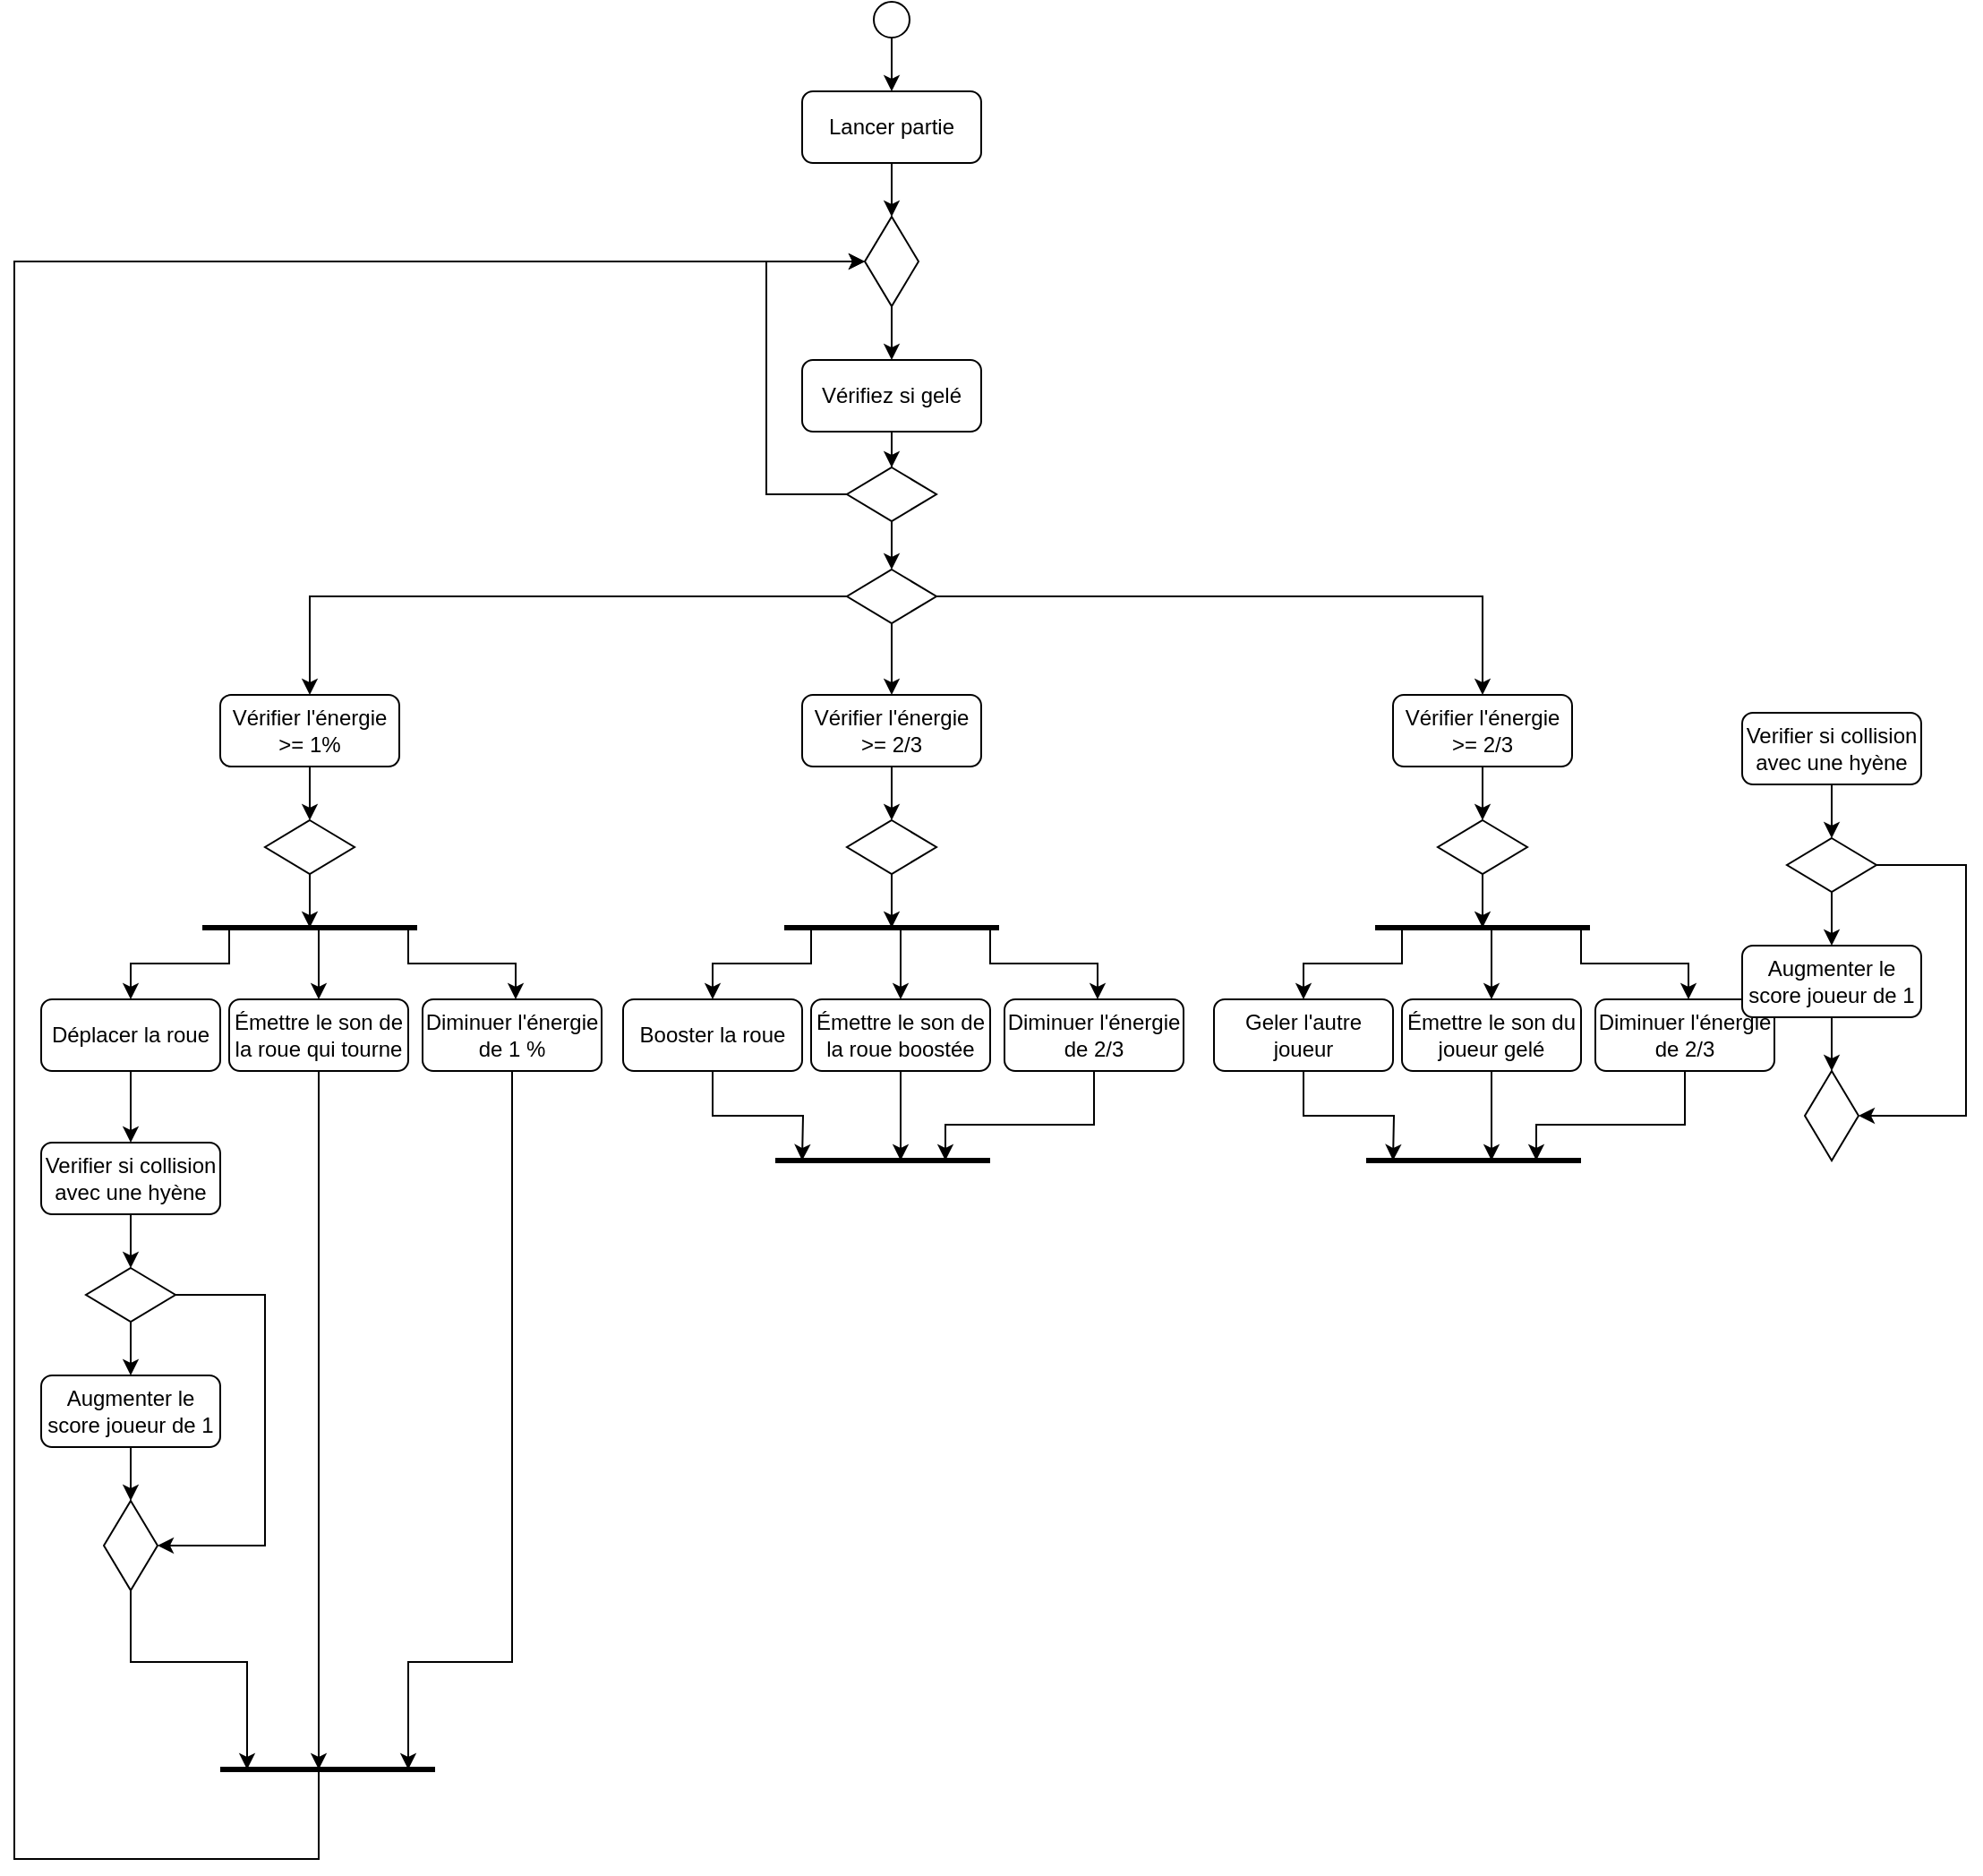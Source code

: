 <mxfile version="26.2.13">
  <diagram name="Page-1" id="c7-hRY8DfMiNaXvnUUdZ">
    <mxGraphModel dx="1748" dy="946" grid="1" gridSize="10" guides="1" tooltips="1" connect="1" arrows="1" fold="1" page="1" pageScale="1" pageWidth="1100" pageHeight="850" math="0" shadow="0">
      <root>
        <mxCell id="0" />
        <mxCell id="1" parent="0" />
        <mxCell id="i3L0F_zGx0VAiGbkec1p-10" style="edgeStyle=orthogonalEdgeStyle;rounded=0;orthogonalLoop=1;jettySize=auto;html=1;entryX=0.5;entryY=0;entryDx=0;entryDy=0;" edge="1" parent="1" source="i3L0F_zGx0VAiGbkec1p-2" target="i3L0F_zGx0VAiGbkec1p-9">
          <mxGeometry relative="1" as="geometry" />
        </mxCell>
        <mxCell id="i3L0F_zGx0VAiGbkec1p-2" value="" style="ellipse;whiteSpace=wrap;html=1;aspect=fixed;" vertex="1" parent="1">
          <mxGeometry x="490" y="13" width="20" height="20" as="geometry" />
        </mxCell>
        <mxCell id="i3L0F_zGx0VAiGbkec1p-13" style="edgeStyle=orthogonalEdgeStyle;rounded=0;orthogonalLoop=1;jettySize=auto;html=1;entryX=0.5;entryY=0;entryDx=0;entryDy=0;" edge="1" parent="1" source="i3L0F_zGx0VAiGbkec1p-9" target="i3L0F_zGx0VAiGbkec1p-11">
          <mxGeometry relative="1" as="geometry" />
        </mxCell>
        <mxCell id="i3L0F_zGx0VAiGbkec1p-9" value="Lancer partie" style="rounded=1;whiteSpace=wrap;html=1;" vertex="1" parent="1">
          <mxGeometry x="450" y="63" width="100" height="40" as="geometry" />
        </mxCell>
        <mxCell id="i3L0F_zGx0VAiGbkec1p-51" style="edgeStyle=orthogonalEdgeStyle;rounded=0;orthogonalLoop=1;jettySize=auto;html=1;" edge="1" parent="1" target="i3L0F_zGx0VAiGbkec1p-11">
          <mxGeometry relative="1" as="geometry">
            <mxPoint x="180" y="1000" as="sourcePoint" />
            <Array as="points">
              <mxPoint x="180" y="1010" />
              <mxPoint x="180" y="1050" />
              <mxPoint x="10" y="1050" />
              <mxPoint x="10" y="175" />
            </Array>
          </mxGeometry>
        </mxCell>
        <mxCell id="i3L0F_zGx0VAiGbkec1p-54" style="edgeStyle=orthogonalEdgeStyle;rounded=0;orthogonalLoop=1;jettySize=auto;html=1;entryX=0.5;entryY=0;entryDx=0;entryDy=0;" edge="1" parent="1" source="i3L0F_zGx0VAiGbkec1p-11" target="i3L0F_zGx0VAiGbkec1p-18">
          <mxGeometry relative="1" as="geometry" />
        </mxCell>
        <mxCell id="i3L0F_zGx0VAiGbkec1p-11" value="" style="rhombus;whiteSpace=wrap;html=1;" vertex="1" parent="1">
          <mxGeometry x="485" y="133" width="30" height="50" as="geometry" />
        </mxCell>
        <mxCell id="i3L0F_zGx0VAiGbkec1p-35" style="edgeStyle=orthogonalEdgeStyle;rounded=0;orthogonalLoop=1;jettySize=auto;html=1;entryX=0.5;entryY=0;entryDx=0;entryDy=0;" edge="1" parent="1" source="i3L0F_zGx0VAiGbkec1p-17" target="i3L0F_zGx0VAiGbkec1p-26">
          <mxGeometry relative="1" as="geometry" />
        </mxCell>
        <mxCell id="i3L0F_zGx0VAiGbkec1p-17" value="Vérifier l&#39;énergie &amp;gt;= 1%" style="rounded=1;whiteSpace=wrap;html=1;" vertex="1" parent="1">
          <mxGeometry x="125" y="400" width="100" height="40" as="geometry" />
        </mxCell>
        <mxCell id="i3L0F_zGx0VAiGbkec1p-55" style="edgeStyle=orthogonalEdgeStyle;rounded=0;orthogonalLoop=1;jettySize=auto;html=1;entryX=0.5;entryY=0;entryDx=0;entryDy=0;" edge="1" parent="1" source="i3L0F_zGx0VAiGbkec1p-18" target="i3L0F_zGx0VAiGbkec1p-52">
          <mxGeometry relative="1" as="geometry" />
        </mxCell>
        <mxCell id="i3L0F_zGx0VAiGbkec1p-18" value="Vérifiez si gelé" style="rounded=1;whiteSpace=wrap;html=1;" vertex="1" parent="1">
          <mxGeometry x="450" y="213" width="100" height="40" as="geometry" />
        </mxCell>
        <mxCell id="i3L0F_zGx0VAiGbkec1p-37" style="edgeStyle=orthogonalEdgeStyle;rounded=0;orthogonalLoop=1;jettySize=auto;html=1;" edge="1" parent="1" target="i3L0F_zGx0VAiGbkec1p-19">
          <mxGeometry relative="1" as="geometry">
            <mxPoint x="120" y="530.0" as="sourcePoint" />
            <Array as="points">
              <mxPoint x="130" y="530" />
              <mxPoint x="130" y="550" />
              <mxPoint x="75" y="550" />
            </Array>
          </mxGeometry>
        </mxCell>
        <mxCell id="i3L0F_zGx0VAiGbkec1p-43" style="edgeStyle=orthogonalEdgeStyle;rounded=0;orthogonalLoop=1;jettySize=auto;html=1;entryX=0.5;entryY=0;entryDx=0;entryDy=0;" edge="1" parent="1" source="i3L0F_zGx0VAiGbkec1p-19" target="i3L0F_zGx0VAiGbkec1p-21">
          <mxGeometry relative="1" as="geometry" />
        </mxCell>
        <mxCell id="i3L0F_zGx0VAiGbkec1p-19" value="Déplacer la roue" style="rounded=1;whiteSpace=wrap;html=1;" vertex="1" parent="1">
          <mxGeometry x="25" y="570" width="100" height="40" as="geometry" />
        </mxCell>
        <mxCell id="i3L0F_zGx0VAiGbkec1p-38" style="edgeStyle=orthogonalEdgeStyle;rounded=0;orthogonalLoop=1;jettySize=auto;html=1;" edge="1" parent="1" target="i3L0F_zGx0VAiGbkec1p-20">
          <mxGeometry relative="1" as="geometry">
            <mxPoint x="190.0" y="530.0" as="sourcePoint" />
            <Array as="points">
              <mxPoint x="180" y="530" />
            </Array>
          </mxGeometry>
        </mxCell>
        <mxCell id="i3L0F_zGx0VAiGbkec1p-49" style="edgeStyle=orthogonalEdgeStyle;rounded=0;orthogonalLoop=1;jettySize=auto;html=1;" edge="1" parent="1" source="i3L0F_zGx0VAiGbkec1p-20">
          <mxGeometry relative="1" as="geometry">
            <mxPoint x="180" y="1000.0" as="targetPoint" />
          </mxGeometry>
        </mxCell>
        <mxCell id="i3L0F_zGx0VAiGbkec1p-20" value="Émettre le son de la roue qui tourne" style="rounded=1;whiteSpace=wrap;html=1;" vertex="1" parent="1">
          <mxGeometry x="130" y="570" width="100" height="40" as="geometry" />
        </mxCell>
        <mxCell id="i3L0F_zGx0VAiGbkec1p-44" style="edgeStyle=orthogonalEdgeStyle;rounded=0;orthogonalLoop=1;jettySize=auto;html=1;entryX=0.5;entryY=0;entryDx=0;entryDy=0;" edge="1" parent="1" source="i3L0F_zGx0VAiGbkec1p-21" target="i3L0F_zGx0VAiGbkec1p-29">
          <mxGeometry relative="1" as="geometry" />
        </mxCell>
        <mxCell id="i3L0F_zGx0VAiGbkec1p-21" value="Verifier si collision avec une hyène" style="rounded=1;whiteSpace=wrap;html=1;" vertex="1" parent="1">
          <mxGeometry x="25" y="650" width="100" height="40" as="geometry" />
        </mxCell>
        <mxCell id="i3L0F_zGx0VAiGbkec1p-39" style="edgeStyle=orthogonalEdgeStyle;rounded=0;orthogonalLoop=1;jettySize=auto;html=1;" edge="1" parent="1" target="i3L0F_zGx0VAiGbkec1p-22">
          <mxGeometry relative="1" as="geometry">
            <mxPoint x="220.0" y="530.0" as="sourcePoint" />
            <Array as="points">
              <mxPoint x="230" y="530" />
              <mxPoint x="230" y="550" />
              <mxPoint x="290" y="550" />
            </Array>
          </mxGeometry>
        </mxCell>
        <mxCell id="i3L0F_zGx0VAiGbkec1p-50" style="edgeStyle=orthogonalEdgeStyle;rounded=0;orthogonalLoop=1;jettySize=auto;html=1;" edge="1" parent="1" source="i3L0F_zGx0VAiGbkec1p-22">
          <mxGeometry relative="1" as="geometry">
            <mxPoint x="230" y="1000.0" as="targetPoint" />
            <Array as="points">
              <mxPoint x="288" y="940" />
              <mxPoint x="230" y="940" />
            </Array>
          </mxGeometry>
        </mxCell>
        <mxCell id="i3L0F_zGx0VAiGbkec1p-22" value="Diminuer l&#39;énergie de 1 %" style="rounded=1;whiteSpace=wrap;html=1;" vertex="1" parent="1">
          <mxGeometry x="238" y="570" width="100" height="40" as="geometry" />
        </mxCell>
        <mxCell id="i3L0F_zGx0VAiGbkec1p-46" style="edgeStyle=orthogonalEdgeStyle;rounded=0;orthogonalLoop=1;jettySize=auto;html=1;entryX=0.5;entryY=0;entryDx=0;entryDy=0;" edge="1" parent="1" source="i3L0F_zGx0VAiGbkec1p-23" target="i3L0F_zGx0VAiGbkec1p-31">
          <mxGeometry relative="1" as="geometry" />
        </mxCell>
        <mxCell id="i3L0F_zGx0VAiGbkec1p-23" value="Augmenter le score joueur de 1" style="rounded=1;whiteSpace=wrap;html=1;" vertex="1" parent="1">
          <mxGeometry x="25" y="780" width="100" height="40" as="geometry" />
        </mxCell>
        <mxCell id="i3L0F_zGx0VAiGbkec1p-36" style="edgeStyle=orthogonalEdgeStyle;rounded=0;orthogonalLoop=1;jettySize=auto;html=1;" edge="1" parent="1" source="i3L0F_zGx0VAiGbkec1p-26">
          <mxGeometry relative="1" as="geometry">
            <mxPoint x="175" y="530" as="targetPoint" />
          </mxGeometry>
        </mxCell>
        <mxCell id="i3L0F_zGx0VAiGbkec1p-26" value="" style="rhombus;whiteSpace=wrap;html=1;" vertex="1" parent="1">
          <mxGeometry x="150" y="470" width="50" height="30" as="geometry" />
        </mxCell>
        <mxCell id="i3L0F_zGx0VAiGbkec1p-27" value="" style="endArrow=none;html=1;rounded=0;endSize=6;startSize=6;strokeWidth=3;" edge="1" parent="1">
          <mxGeometry width="50" height="50" relative="1" as="geometry">
            <mxPoint x="115" y="530" as="sourcePoint" />
            <mxPoint x="235" y="530" as="targetPoint" />
          </mxGeometry>
        </mxCell>
        <mxCell id="i3L0F_zGx0VAiGbkec1p-45" style="edgeStyle=orthogonalEdgeStyle;rounded=0;orthogonalLoop=1;jettySize=auto;html=1;entryX=0.5;entryY=0;entryDx=0;entryDy=0;" edge="1" parent="1" source="i3L0F_zGx0VAiGbkec1p-29" target="i3L0F_zGx0VAiGbkec1p-23">
          <mxGeometry relative="1" as="geometry" />
        </mxCell>
        <mxCell id="i3L0F_zGx0VAiGbkec1p-47" style="edgeStyle=orthogonalEdgeStyle;rounded=0;orthogonalLoop=1;jettySize=auto;html=1;entryX=1;entryY=0.5;entryDx=0;entryDy=0;" edge="1" parent="1" source="i3L0F_zGx0VAiGbkec1p-29" target="i3L0F_zGx0VAiGbkec1p-31">
          <mxGeometry relative="1" as="geometry">
            <Array as="points">
              <mxPoint x="150" y="735" />
              <mxPoint x="150" y="875" />
            </Array>
          </mxGeometry>
        </mxCell>
        <mxCell id="i3L0F_zGx0VAiGbkec1p-29" value="" style="rhombus;whiteSpace=wrap;html=1;" vertex="1" parent="1">
          <mxGeometry x="50" y="720" width="50" height="30" as="geometry" />
        </mxCell>
        <mxCell id="i3L0F_zGx0VAiGbkec1p-30" value="" style="endArrow=none;html=1;rounded=0;endSize=6;startSize=6;strokeWidth=3;" edge="1" parent="1">
          <mxGeometry width="50" height="50" relative="1" as="geometry">
            <mxPoint x="125" y="1000" as="sourcePoint" />
            <mxPoint x="245" y="1000" as="targetPoint" />
          </mxGeometry>
        </mxCell>
        <mxCell id="i3L0F_zGx0VAiGbkec1p-48" style="edgeStyle=orthogonalEdgeStyle;rounded=0;orthogonalLoop=1;jettySize=auto;html=1;" edge="1" parent="1" source="i3L0F_zGx0VAiGbkec1p-31">
          <mxGeometry relative="1" as="geometry">
            <mxPoint x="140" y="1000.0" as="targetPoint" />
            <Array as="points">
              <mxPoint x="75" y="940" />
              <mxPoint x="140" y="940" />
            </Array>
          </mxGeometry>
        </mxCell>
        <mxCell id="i3L0F_zGx0VAiGbkec1p-31" value="" style="rhombus;whiteSpace=wrap;html=1;" vertex="1" parent="1">
          <mxGeometry x="60" y="850" width="30" height="50" as="geometry" />
        </mxCell>
        <mxCell id="i3L0F_zGx0VAiGbkec1p-74" style="edgeStyle=orthogonalEdgeStyle;rounded=0;orthogonalLoop=1;jettySize=auto;html=1;entryX=0.5;entryY=0;entryDx=0;entryDy=0;" edge="1" parent="1" source="i3L0F_zGx0VAiGbkec1p-52" target="i3L0F_zGx0VAiGbkec1p-56">
          <mxGeometry relative="1" as="geometry" />
        </mxCell>
        <mxCell id="i3L0F_zGx0VAiGbkec1p-94" style="edgeStyle=orthogonalEdgeStyle;rounded=0;orthogonalLoop=1;jettySize=auto;html=1;entryX=0;entryY=0.5;entryDx=0;entryDy=0;" edge="1" parent="1" source="i3L0F_zGx0VAiGbkec1p-52" target="i3L0F_zGx0VAiGbkec1p-11">
          <mxGeometry relative="1" as="geometry">
            <Array as="points">
              <mxPoint x="430" y="288" />
              <mxPoint x="430" y="158" />
            </Array>
          </mxGeometry>
        </mxCell>
        <mxCell id="i3L0F_zGx0VAiGbkec1p-52" value="" style="rhombus;whiteSpace=wrap;html=1;" vertex="1" parent="1">
          <mxGeometry x="475" y="273" width="50" height="30" as="geometry" />
        </mxCell>
        <mxCell id="i3L0F_zGx0VAiGbkec1p-58" style="edgeStyle=orthogonalEdgeStyle;rounded=0;orthogonalLoop=1;jettySize=auto;html=1;entryX=0.5;entryY=0;entryDx=0;entryDy=0;" edge="1" parent="1" source="i3L0F_zGx0VAiGbkec1p-56" target="i3L0F_zGx0VAiGbkec1p-17">
          <mxGeometry relative="1" as="geometry" />
        </mxCell>
        <mxCell id="i3L0F_zGx0VAiGbkec1p-71" style="edgeStyle=orthogonalEdgeStyle;rounded=0;orthogonalLoop=1;jettySize=auto;html=1;entryX=0.5;entryY=0;entryDx=0;entryDy=0;" edge="1" parent="1" source="i3L0F_zGx0VAiGbkec1p-56" target="i3L0F_zGx0VAiGbkec1p-60">
          <mxGeometry relative="1" as="geometry" />
        </mxCell>
        <mxCell id="i3L0F_zGx0VAiGbkec1p-93" style="edgeStyle=orthogonalEdgeStyle;rounded=0;orthogonalLoop=1;jettySize=auto;html=1;entryX=0.5;entryY=0;entryDx=0;entryDy=0;" edge="1" parent="1" source="i3L0F_zGx0VAiGbkec1p-56" target="i3L0F_zGx0VAiGbkec1p-79">
          <mxGeometry relative="1" as="geometry" />
        </mxCell>
        <mxCell id="i3L0F_zGx0VAiGbkec1p-56" value="" style="rhombus;whiteSpace=wrap;html=1;" vertex="1" parent="1">
          <mxGeometry x="475" y="330" width="50" height="30" as="geometry" />
        </mxCell>
        <mxCell id="i3L0F_zGx0VAiGbkec1p-59" style="edgeStyle=orthogonalEdgeStyle;rounded=0;orthogonalLoop=1;jettySize=auto;html=1;entryX=0.5;entryY=0;entryDx=0;entryDy=0;" edge="1" parent="1" source="i3L0F_zGx0VAiGbkec1p-60" target="i3L0F_zGx0VAiGbkec1p-68">
          <mxGeometry relative="1" as="geometry" />
        </mxCell>
        <mxCell id="i3L0F_zGx0VAiGbkec1p-60" value="Vérifier l&#39;énergie &amp;gt;= 2/3" style="rounded=1;whiteSpace=wrap;html=1;" vertex="1" parent="1">
          <mxGeometry x="450" y="400" width="100" height="40" as="geometry" />
        </mxCell>
        <mxCell id="i3L0F_zGx0VAiGbkec1p-61" style="edgeStyle=orthogonalEdgeStyle;rounded=0;orthogonalLoop=1;jettySize=auto;html=1;" edge="1" parent="1" target="i3L0F_zGx0VAiGbkec1p-62">
          <mxGeometry relative="1" as="geometry">
            <mxPoint x="445" y="530.0" as="sourcePoint" />
            <Array as="points">
              <mxPoint x="455" y="530" />
              <mxPoint x="455" y="550" />
              <mxPoint x="400" y="550" />
            </Array>
          </mxGeometry>
        </mxCell>
        <mxCell id="i3L0F_zGx0VAiGbkec1p-75" style="edgeStyle=orthogonalEdgeStyle;rounded=0;orthogonalLoop=1;jettySize=auto;html=1;" edge="1" parent="1" source="i3L0F_zGx0VAiGbkec1p-62">
          <mxGeometry relative="1" as="geometry">
            <mxPoint x="450" y="660" as="targetPoint" />
          </mxGeometry>
        </mxCell>
        <mxCell id="i3L0F_zGx0VAiGbkec1p-62" value="Booster la roue" style="rounded=1;whiteSpace=wrap;html=1;" vertex="1" parent="1">
          <mxGeometry x="350" y="570" width="100" height="40" as="geometry" />
        </mxCell>
        <mxCell id="i3L0F_zGx0VAiGbkec1p-63" style="edgeStyle=orthogonalEdgeStyle;rounded=0;orthogonalLoop=1;jettySize=auto;html=1;" edge="1" parent="1" target="i3L0F_zGx0VAiGbkec1p-64">
          <mxGeometry relative="1" as="geometry">
            <mxPoint x="515.0" y="530.0" as="sourcePoint" />
            <Array as="points">
              <mxPoint x="505" y="530" />
            </Array>
          </mxGeometry>
        </mxCell>
        <mxCell id="i3L0F_zGx0VAiGbkec1p-76" style="edgeStyle=orthogonalEdgeStyle;rounded=0;orthogonalLoop=1;jettySize=auto;html=1;" edge="1" parent="1" source="i3L0F_zGx0VAiGbkec1p-64">
          <mxGeometry relative="1" as="geometry">
            <mxPoint x="505" y="660" as="targetPoint" />
          </mxGeometry>
        </mxCell>
        <mxCell id="i3L0F_zGx0VAiGbkec1p-64" value="Émettre le son de la roue boostée" style="rounded=1;whiteSpace=wrap;html=1;" vertex="1" parent="1">
          <mxGeometry x="455" y="570" width="100" height="40" as="geometry" />
        </mxCell>
        <mxCell id="i3L0F_zGx0VAiGbkec1p-65" style="edgeStyle=orthogonalEdgeStyle;rounded=0;orthogonalLoop=1;jettySize=auto;html=1;" edge="1" parent="1" target="i3L0F_zGx0VAiGbkec1p-66">
          <mxGeometry relative="1" as="geometry">
            <mxPoint x="545.0" y="530.0" as="sourcePoint" />
            <Array as="points">
              <mxPoint x="555" y="530" />
              <mxPoint x="555" y="550" />
              <mxPoint x="615" y="550" />
            </Array>
          </mxGeometry>
        </mxCell>
        <mxCell id="i3L0F_zGx0VAiGbkec1p-77" style="edgeStyle=orthogonalEdgeStyle;rounded=0;orthogonalLoop=1;jettySize=auto;html=1;" edge="1" parent="1" source="i3L0F_zGx0VAiGbkec1p-66">
          <mxGeometry relative="1" as="geometry">
            <mxPoint x="530" y="660" as="targetPoint" />
            <Array as="points">
              <mxPoint x="613" y="640" />
              <mxPoint x="530" y="640" />
            </Array>
          </mxGeometry>
        </mxCell>
        <mxCell id="i3L0F_zGx0VAiGbkec1p-66" value="Diminuer l&#39;énergie de 2/3" style="rounded=1;whiteSpace=wrap;html=1;" vertex="1" parent="1">
          <mxGeometry x="563" y="570" width="100" height="40" as="geometry" />
        </mxCell>
        <mxCell id="i3L0F_zGx0VAiGbkec1p-67" style="edgeStyle=orthogonalEdgeStyle;rounded=0;orthogonalLoop=1;jettySize=auto;html=1;" edge="1" parent="1" source="i3L0F_zGx0VAiGbkec1p-68">
          <mxGeometry relative="1" as="geometry">
            <mxPoint x="500" y="530" as="targetPoint" />
          </mxGeometry>
        </mxCell>
        <mxCell id="i3L0F_zGx0VAiGbkec1p-68" value="" style="rhombus;whiteSpace=wrap;html=1;" vertex="1" parent="1">
          <mxGeometry x="475" y="470" width="50" height="30" as="geometry" />
        </mxCell>
        <mxCell id="i3L0F_zGx0VAiGbkec1p-69" value="" style="endArrow=none;html=1;rounded=0;endSize=6;startSize=6;strokeWidth=3;" edge="1" parent="1">
          <mxGeometry width="50" height="50" relative="1" as="geometry">
            <mxPoint x="440" y="530" as="sourcePoint" />
            <mxPoint x="560" y="530" as="targetPoint" />
          </mxGeometry>
        </mxCell>
        <mxCell id="i3L0F_zGx0VAiGbkec1p-70" value="" style="endArrow=none;html=1;rounded=0;endSize=6;startSize=6;strokeWidth=3;" edge="1" parent="1">
          <mxGeometry width="50" height="50" relative="1" as="geometry">
            <mxPoint x="435" y="660" as="sourcePoint" />
            <mxPoint x="555" y="660" as="targetPoint" />
          </mxGeometry>
        </mxCell>
        <mxCell id="i3L0F_zGx0VAiGbkec1p-78" style="edgeStyle=orthogonalEdgeStyle;rounded=0;orthogonalLoop=1;jettySize=auto;html=1;entryX=0.5;entryY=0;entryDx=0;entryDy=0;" edge="1" parent="1" source="i3L0F_zGx0VAiGbkec1p-79" target="i3L0F_zGx0VAiGbkec1p-90">
          <mxGeometry relative="1" as="geometry" />
        </mxCell>
        <mxCell id="i3L0F_zGx0VAiGbkec1p-79" value="Vérifier l&#39;énergie &amp;gt;= 2/3" style="rounded=1;whiteSpace=wrap;html=1;" vertex="1" parent="1">
          <mxGeometry x="780" y="400" width="100" height="40" as="geometry" />
        </mxCell>
        <mxCell id="i3L0F_zGx0VAiGbkec1p-80" style="edgeStyle=orthogonalEdgeStyle;rounded=0;orthogonalLoop=1;jettySize=auto;html=1;" edge="1" parent="1" target="i3L0F_zGx0VAiGbkec1p-82">
          <mxGeometry relative="1" as="geometry">
            <mxPoint x="775" y="530.0" as="sourcePoint" />
            <Array as="points">
              <mxPoint x="785" y="530" />
              <mxPoint x="785" y="550" />
              <mxPoint x="730" y="550" />
            </Array>
          </mxGeometry>
        </mxCell>
        <mxCell id="i3L0F_zGx0VAiGbkec1p-81" style="edgeStyle=orthogonalEdgeStyle;rounded=0;orthogonalLoop=1;jettySize=auto;html=1;" edge="1" parent="1" source="i3L0F_zGx0VAiGbkec1p-82">
          <mxGeometry relative="1" as="geometry">
            <mxPoint x="780" y="660" as="targetPoint" />
          </mxGeometry>
        </mxCell>
        <mxCell id="i3L0F_zGx0VAiGbkec1p-82" value="Geler l&#39;autre joueur" style="rounded=1;whiteSpace=wrap;html=1;" vertex="1" parent="1">
          <mxGeometry x="680" y="570" width="100" height="40" as="geometry" />
        </mxCell>
        <mxCell id="i3L0F_zGx0VAiGbkec1p-83" style="edgeStyle=orthogonalEdgeStyle;rounded=0;orthogonalLoop=1;jettySize=auto;html=1;" edge="1" parent="1" target="i3L0F_zGx0VAiGbkec1p-85">
          <mxGeometry relative="1" as="geometry">
            <mxPoint x="845.0" y="530.0" as="sourcePoint" />
            <Array as="points">
              <mxPoint x="835" y="530" />
            </Array>
          </mxGeometry>
        </mxCell>
        <mxCell id="i3L0F_zGx0VAiGbkec1p-84" style="edgeStyle=orthogonalEdgeStyle;rounded=0;orthogonalLoop=1;jettySize=auto;html=1;" edge="1" parent="1" source="i3L0F_zGx0VAiGbkec1p-85">
          <mxGeometry relative="1" as="geometry">
            <mxPoint x="835" y="660" as="targetPoint" />
          </mxGeometry>
        </mxCell>
        <mxCell id="i3L0F_zGx0VAiGbkec1p-85" value="Émettre le son du joueur gelé" style="rounded=1;whiteSpace=wrap;html=1;" vertex="1" parent="1">
          <mxGeometry x="785" y="570" width="100" height="40" as="geometry" />
        </mxCell>
        <mxCell id="i3L0F_zGx0VAiGbkec1p-86" style="edgeStyle=orthogonalEdgeStyle;rounded=0;orthogonalLoop=1;jettySize=auto;html=1;" edge="1" parent="1" target="i3L0F_zGx0VAiGbkec1p-88">
          <mxGeometry relative="1" as="geometry">
            <mxPoint x="875.0" y="530.0" as="sourcePoint" />
            <Array as="points">
              <mxPoint x="885" y="530" />
              <mxPoint x="885" y="550" />
              <mxPoint x="945" y="550" />
            </Array>
          </mxGeometry>
        </mxCell>
        <mxCell id="i3L0F_zGx0VAiGbkec1p-87" style="edgeStyle=orthogonalEdgeStyle;rounded=0;orthogonalLoop=1;jettySize=auto;html=1;" edge="1" parent="1" source="i3L0F_zGx0VAiGbkec1p-88">
          <mxGeometry relative="1" as="geometry">
            <mxPoint x="860" y="660" as="targetPoint" />
            <Array as="points">
              <mxPoint x="943" y="640" />
              <mxPoint x="860" y="640" />
            </Array>
          </mxGeometry>
        </mxCell>
        <mxCell id="i3L0F_zGx0VAiGbkec1p-88" value="Diminuer l&#39;énergie de 2/3" style="rounded=1;whiteSpace=wrap;html=1;" vertex="1" parent="1">
          <mxGeometry x="893" y="570" width="100" height="40" as="geometry" />
        </mxCell>
        <mxCell id="i3L0F_zGx0VAiGbkec1p-89" style="edgeStyle=orthogonalEdgeStyle;rounded=0;orthogonalLoop=1;jettySize=auto;html=1;" edge="1" parent="1" source="i3L0F_zGx0VAiGbkec1p-90">
          <mxGeometry relative="1" as="geometry">
            <mxPoint x="830" y="530" as="targetPoint" />
          </mxGeometry>
        </mxCell>
        <mxCell id="i3L0F_zGx0VAiGbkec1p-90" value="" style="rhombus;whiteSpace=wrap;html=1;" vertex="1" parent="1">
          <mxGeometry x="805" y="470" width="50" height="30" as="geometry" />
        </mxCell>
        <mxCell id="i3L0F_zGx0VAiGbkec1p-91" value="" style="endArrow=none;html=1;rounded=0;endSize=6;startSize=6;strokeWidth=3;" edge="1" parent="1">
          <mxGeometry width="50" height="50" relative="1" as="geometry">
            <mxPoint x="770" y="530" as="sourcePoint" />
            <mxPoint x="890" y="530" as="targetPoint" />
          </mxGeometry>
        </mxCell>
        <mxCell id="i3L0F_zGx0VAiGbkec1p-92" value="" style="endArrow=none;html=1;rounded=0;endSize=6;startSize=6;strokeWidth=3;" edge="1" parent="1">
          <mxGeometry width="50" height="50" relative="1" as="geometry">
            <mxPoint x="765" y="660" as="sourcePoint" />
            <mxPoint x="885" y="660" as="targetPoint" />
          </mxGeometry>
        </mxCell>
        <mxCell id="i3L0F_zGx0VAiGbkec1p-95" style="edgeStyle=orthogonalEdgeStyle;rounded=0;orthogonalLoop=1;jettySize=auto;html=1;entryX=0.5;entryY=0;entryDx=0;entryDy=0;" edge="1" parent="1" source="i3L0F_zGx0VAiGbkec1p-96" target="i3L0F_zGx0VAiGbkec1p-101">
          <mxGeometry relative="1" as="geometry" />
        </mxCell>
        <mxCell id="i3L0F_zGx0VAiGbkec1p-96" value="Verifier si collision avec une hyène" style="rounded=1;whiteSpace=wrap;html=1;" vertex="1" parent="1">
          <mxGeometry x="975" y="410" width="100" height="40" as="geometry" />
        </mxCell>
        <mxCell id="i3L0F_zGx0VAiGbkec1p-97" style="edgeStyle=orthogonalEdgeStyle;rounded=0;orthogonalLoop=1;jettySize=auto;html=1;entryX=0.5;entryY=0;entryDx=0;entryDy=0;" edge="1" parent="1" source="i3L0F_zGx0VAiGbkec1p-98" target="i3L0F_zGx0VAiGbkec1p-102">
          <mxGeometry relative="1" as="geometry" />
        </mxCell>
        <mxCell id="i3L0F_zGx0VAiGbkec1p-98" value="Augmenter le score joueur de 1" style="rounded=1;whiteSpace=wrap;html=1;" vertex="1" parent="1">
          <mxGeometry x="975" y="540" width="100" height="40" as="geometry" />
        </mxCell>
        <mxCell id="i3L0F_zGx0VAiGbkec1p-99" style="edgeStyle=orthogonalEdgeStyle;rounded=0;orthogonalLoop=1;jettySize=auto;html=1;entryX=0.5;entryY=0;entryDx=0;entryDy=0;" edge="1" parent="1" source="i3L0F_zGx0VAiGbkec1p-101" target="i3L0F_zGx0VAiGbkec1p-98">
          <mxGeometry relative="1" as="geometry" />
        </mxCell>
        <mxCell id="i3L0F_zGx0VAiGbkec1p-100" style="edgeStyle=orthogonalEdgeStyle;rounded=0;orthogonalLoop=1;jettySize=auto;html=1;entryX=1;entryY=0.5;entryDx=0;entryDy=0;" edge="1" parent="1" source="i3L0F_zGx0VAiGbkec1p-101" target="i3L0F_zGx0VAiGbkec1p-102">
          <mxGeometry relative="1" as="geometry">
            <Array as="points">
              <mxPoint x="1100" y="495" />
              <mxPoint x="1100" y="635" />
            </Array>
          </mxGeometry>
        </mxCell>
        <mxCell id="i3L0F_zGx0VAiGbkec1p-101" value="" style="rhombus;whiteSpace=wrap;html=1;" vertex="1" parent="1">
          <mxGeometry x="1000" y="480" width="50" height="30" as="geometry" />
        </mxCell>
        <mxCell id="i3L0F_zGx0VAiGbkec1p-102" value="" style="rhombus;whiteSpace=wrap;html=1;" vertex="1" parent="1">
          <mxGeometry x="1010" y="610" width="30" height="50" as="geometry" />
        </mxCell>
      </root>
    </mxGraphModel>
  </diagram>
</mxfile>
